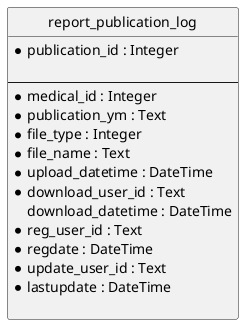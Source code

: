 @startuml
'-------------------------------------------
'Table Name  : report_publication_log
'Description : 医療機関向けレポートの公開履歴テーブル
'
'[ChangeLog]

'  v1.0.0 (2025-06-27)
'  - [H.Miyazawa] OptiServe用のデータベース設計

'  v1.1.0 (2025-08-13)
'  - [H.Miyazawa] 登録、更新のユーザーIDを追加

'  v1.2.0 (2025-08-22)
'  - [H.Miyazawa] ユーザーIDをintegerからtextに変更。

'[Note]
'  - 2025-08-22 : generate_dbdesign_artifacts.pyによる自動生成
'-------------------------------------------
hide circle

entity "report_publication_log" as e01 {
  * publication_id : Integer

  --
  * medical_id : Integer
  * publication_ym : Text
  * file_type : Integer
  * file_name : Text
  * upload_datetime : DateTime
  * download_user_id : Text
    download_datetime : DateTime
  * reg_user_id : Text
  * regdate : DateTime
  * update_user_id : Text
  * lastupdate : DateTime

}
@enduml